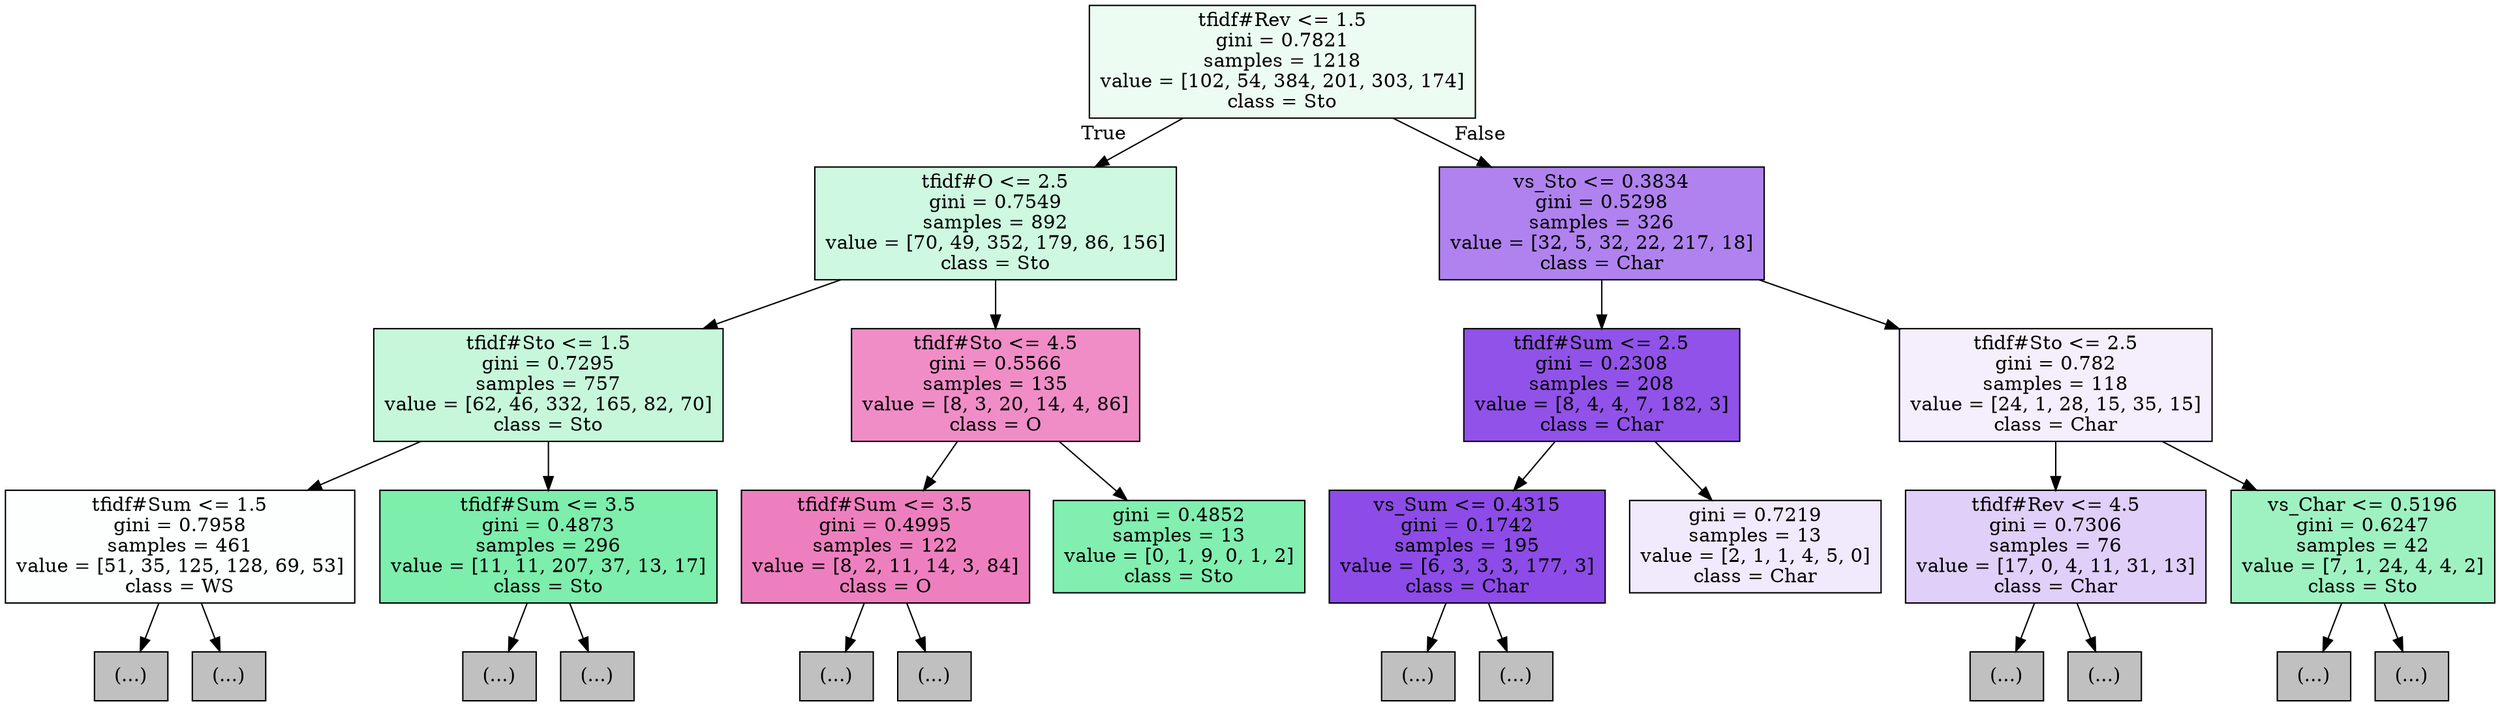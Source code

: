 digraph Tree {
node [shape=box, style="filled", color="black"] ;
0 [label="tfidf#Rev <= 1.5\ngini = 0.7821\nsamples = 1218\nvalue = [102, 54, 384, 201, 303, 174]\nclass = Sto", fillcolor="#39e58117"] ;
1 [label="tfidf#O <= 2.5\ngini = 0.7549\nsamples = 892\nvalue = [70, 49, 352, 179, 86, 156]\nclass = Sto", fillcolor="#39e5813e"] ;
0 -> 1 [labeldistance=2.5, labelangle=45, headlabel="True"] ;
2 [label="tfidf#Sto <= 1.5\ngini = 0.7295\nsamples = 757\nvalue = [62, 46, 332, 165, 82, 70]\nclass = Sto", fillcolor="#39e58148"] ;
1 -> 2 ;
3 [label="tfidf#Sum <= 1.5\ngini = 0.7958\nsamples = 461\nvalue = [51, 35, 125, 128, 69, 53]\nclass = WS", fillcolor="#399de502"] ;
2 -> 3 ;
4 [label="(...)", fillcolor="#C0C0C0"] ;
3 -> 4 ;
41 [label="(...)", fillcolor="#C0C0C0"] ;
3 -> 41 ;
52 [label="tfidf#Sum <= 3.5\ngini = 0.4873\nsamples = 296\nvalue = [11, 11, 207, 37, 13, 17]\nclass = Sto", fillcolor="#39e581a7"] ;
2 -> 52 ;
53 [label="(...)", fillcolor="#C0C0C0"] ;
52 -> 53 ;
78 [label="(...)", fillcolor="#C0C0C0"] ;
52 -> 78 ;
79 [label="tfidf#Sto <= 4.5\ngini = 0.5566\nsamples = 135\nvalue = [8, 3, 20, 14, 4, 86]\nclass = O", fillcolor="#e5399d92"] ;
1 -> 79 ;
80 [label="tfidf#Sum <= 3.5\ngini = 0.4995\nsamples = 122\nvalue = [8, 2, 11, 14, 3, 84]\nclass = O", fillcolor="#e5399da5"] ;
79 -> 80 ;
81 [label="(...)", fillcolor="#C0C0C0"] ;
80 -> 81 ;
92 [label="(...)", fillcolor="#C0C0C0"] ;
80 -> 92 ;
93 [label="gini = 0.4852\nsamples = 13\nvalue = [0, 1, 9, 0, 1, 2]\nclass = Sto", fillcolor="#39e581a2"] ;
79 -> 93 ;
94 [label="vs_Sto <= 0.3834\ngini = 0.5298\nsamples = 326\nvalue = [32, 5, 32, 22, 217, 18]\nclass = Char", fillcolor="#8139e5a0"] ;
0 -> 94 [labeldistance=2.5, labelangle=-45, headlabel="False"] ;
95 [label="tfidf#Sum <= 2.5\ngini = 0.2308\nsamples = 208\nvalue = [8, 4, 4, 7, 182, 3]\nclass = Char", fillcolor="#8139e5de"] ;
94 -> 95 ;
96 [label="vs_Sum <= 0.4315\ngini = 0.1742\nsamples = 195\nvalue = [6, 3, 3, 3, 177, 3]\nclass = Char", fillcolor="#8139e5e7"] ;
95 -> 96 ;
97 [label="(...)", fillcolor="#C0C0C0"] ;
96 -> 97 ;
108 [label="(...)", fillcolor="#C0C0C0"] ;
96 -> 108 ;
109 [label="gini = 0.7219\nsamples = 13\nvalue = [2, 1, 1, 4, 5, 0]\nclass = Char", fillcolor="#8139e51c"] ;
95 -> 109 ;
110 [label="tfidf#Sto <= 2.5\ngini = 0.782\nsamples = 118\nvalue = [24, 1, 28, 15, 35, 15]\nclass = Char", fillcolor="#8139e514"] ;
94 -> 110 ;
111 [label="tfidf#Rev <= 4.5\ngini = 0.7306\nsamples = 76\nvalue = [17, 0, 4, 11, 31, 13]\nclass = Char", fillcolor="#8139e53d"] ;
110 -> 111 ;
112 [label="(...)", fillcolor="#C0C0C0"] ;
111 -> 112 ;
117 [label="(...)", fillcolor="#C0C0C0"] ;
111 -> 117 ;
118 [label="vs_Char <= 0.5196\ngini = 0.6247\nsamples = 42\nvalue = [7, 1, 24, 4, 4, 2]\nclass = Sto", fillcolor="#39e5817c"] ;
110 -> 118 ;
119 [label="(...)", fillcolor="#C0C0C0"] ;
118 -> 119 ;
122 [label="(...)", fillcolor="#C0C0C0"] ;
118 -> 122 ;
}